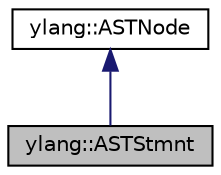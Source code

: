 digraph "ylang::ASTStmnt"
{
 // LATEX_PDF_SIZE
  edge [fontname="Helvetica",fontsize="10",labelfontname="Helvetica",labelfontsize="10"];
  node [fontname="Helvetica",fontsize="10",shape=record];
  Node1 [label="ylang::ASTStmnt",height=0.2,width=0.4,color="black", fillcolor="grey75", style="filled", fontcolor="black",tooltip="Abstract class used to represent a statement in the AST."];
  Node2 -> Node1 [dir="back",color="midnightblue",fontsize="10",style="solid",fontname="Helvetica"];
  Node2 [label="ylang::ASTNode",height=0.2,width=0.4,color="black", fillcolor="white", style="filled",URL="$de/d45/classylang_1_1ASTNode.html",tooltip="Abstract class used to represent a node in the AST."];
}
